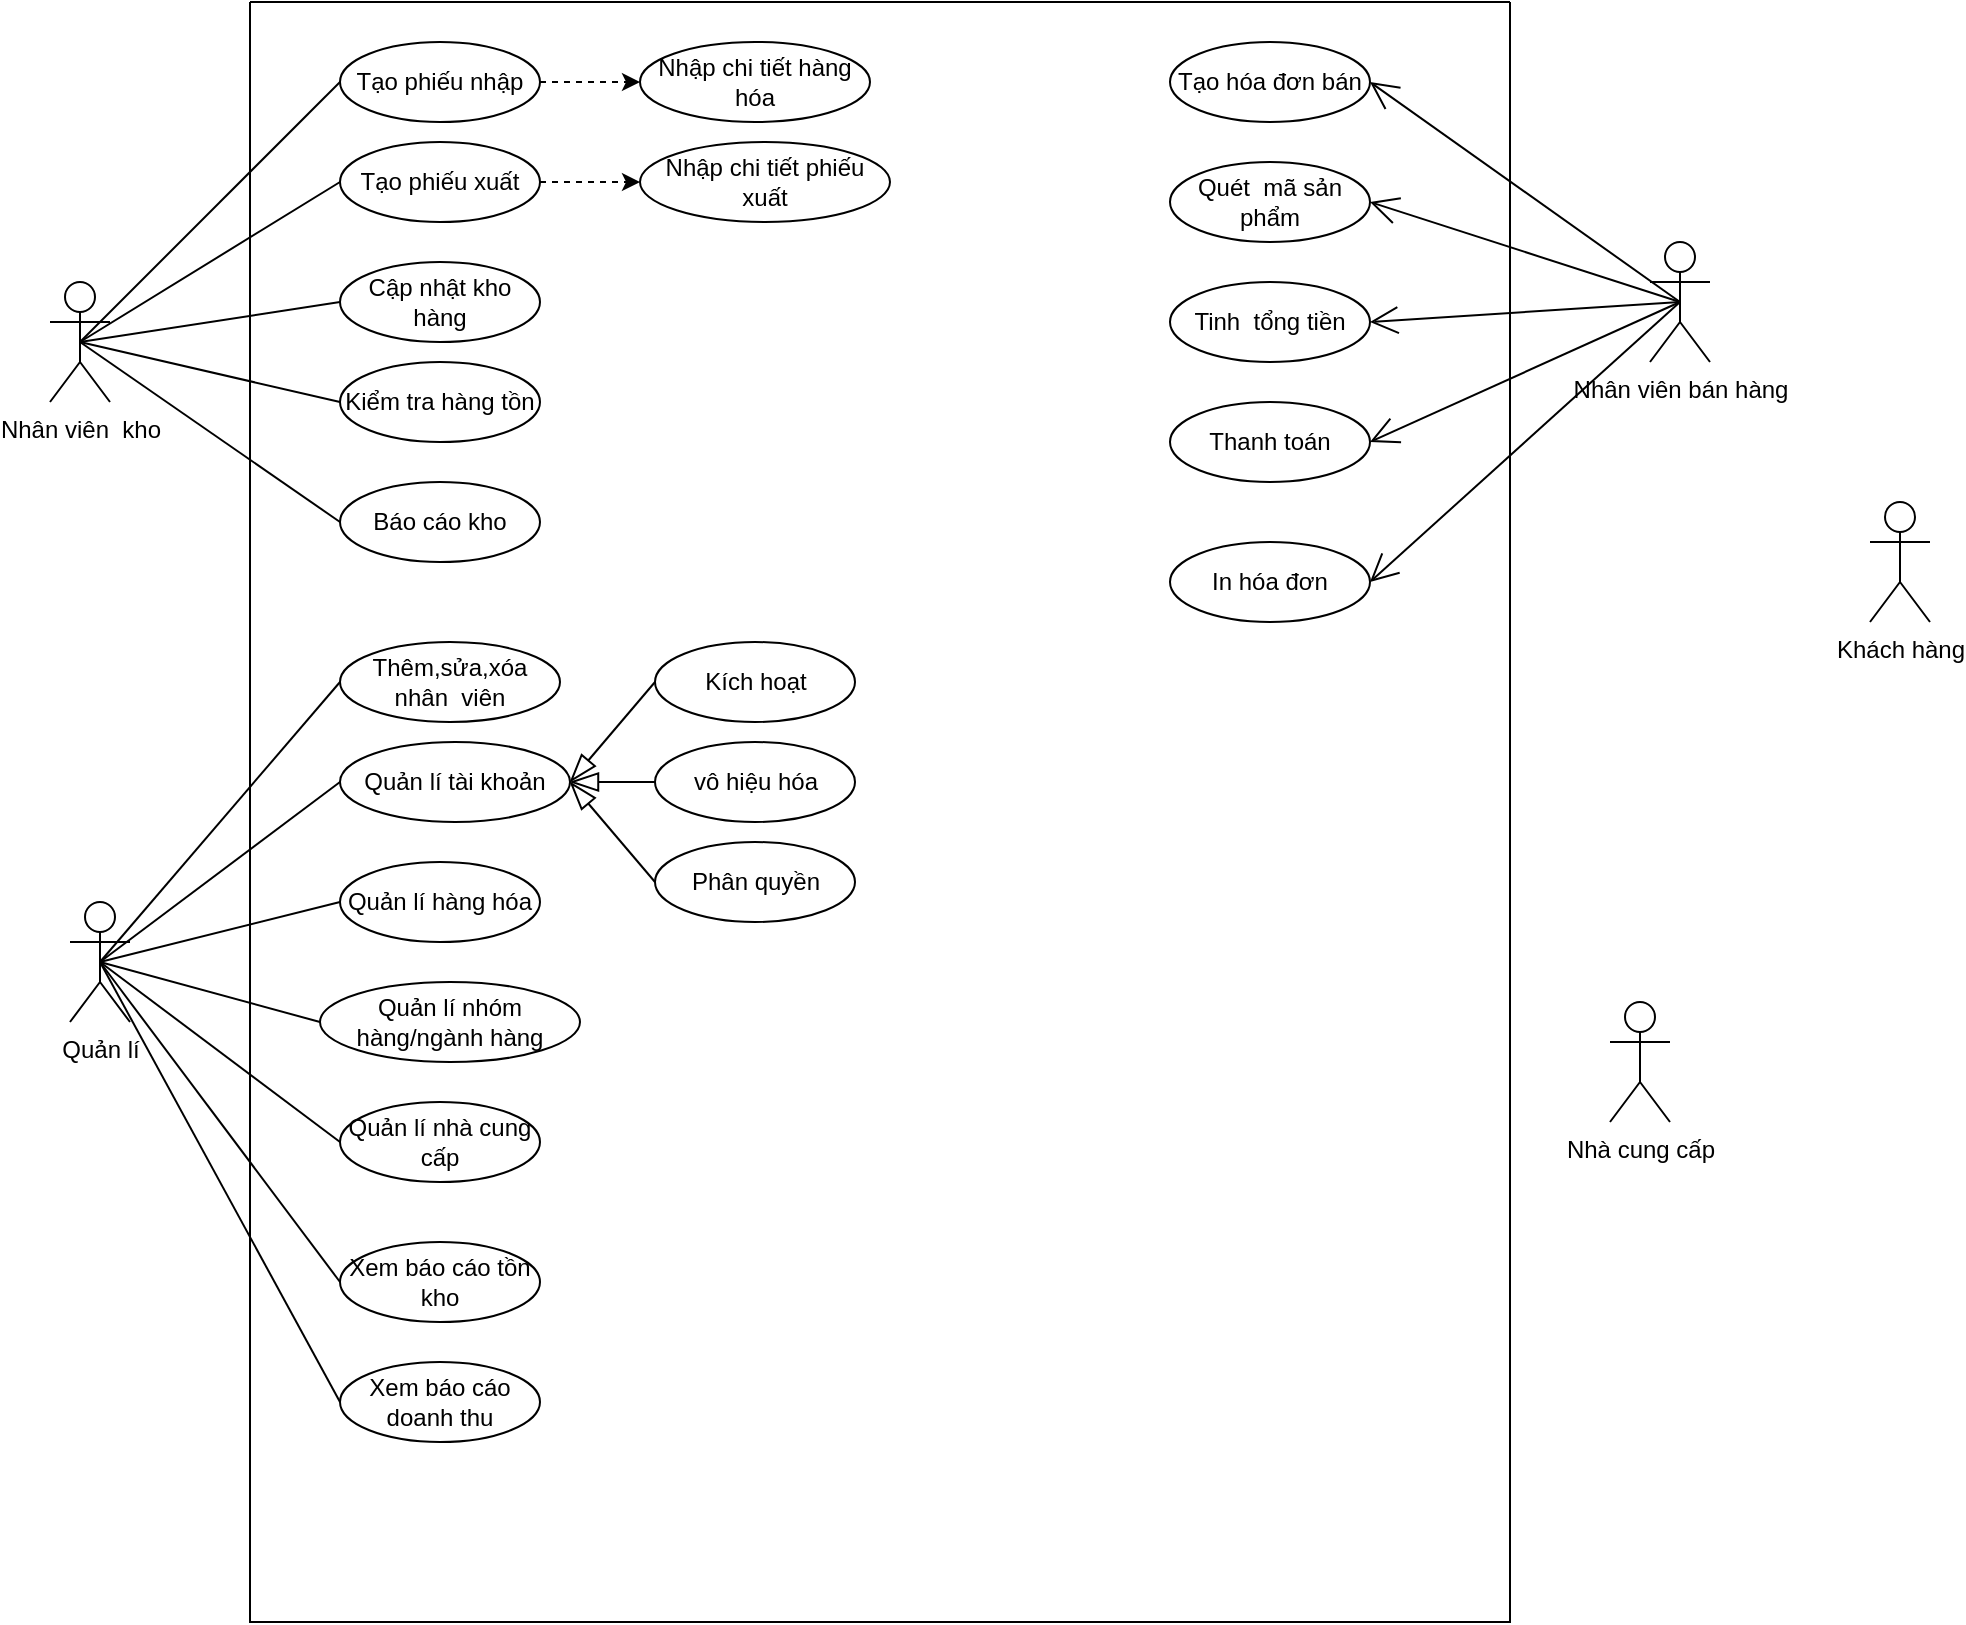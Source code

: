 <mxfile version="26.2.8">
  <diagram name="Page-1" id="aCjut0w4raxFcOA5TNpp">
    <mxGraphModel dx="949" dy="1760" grid="1" gridSize="10" guides="1" tooltips="1" connect="1" arrows="1" fold="1" page="1" pageScale="1" pageWidth="827" pageHeight="1169" math="0" shadow="0">
      <root>
        <mxCell id="0" />
        <mxCell id="1" parent="0" />
        <mxCell id="84PaPSI5aTJwHKwBoPMj-1" value="Nhân viên&amp;nbsp; kho" style="shape=umlActor;verticalLabelPosition=bottom;verticalAlign=top;html=1;outlineConnect=0;" vertex="1" parent="1">
          <mxGeometry x="180" y="-10" width="30" height="60" as="geometry" />
        </mxCell>
        <mxCell id="84PaPSI5aTJwHKwBoPMj-3" value="" style="swimlane;startSize=0;" vertex="1" parent="1">
          <mxGeometry x="280" y="-150" width="630" height="810" as="geometry" />
        </mxCell>
        <mxCell id="84PaPSI5aTJwHKwBoPMj-16" value="Cập nhật kho hàng" style="ellipse;whiteSpace=wrap;html=1;align=center;" vertex="1" parent="84PaPSI5aTJwHKwBoPMj-3">
          <mxGeometry x="45" y="130" width="100" height="40" as="geometry" />
        </mxCell>
        <mxCell id="84PaPSI5aTJwHKwBoPMj-28" style="edgeStyle=orthogonalEdgeStyle;rounded=0;orthogonalLoop=1;jettySize=auto;html=1;exitX=1;exitY=0.5;exitDx=0;exitDy=0;entryX=0;entryY=0.5;entryDx=0;entryDy=0;dashed=1;" edge="1" parent="84PaPSI5aTJwHKwBoPMj-3" source="84PaPSI5aTJwHKwBoPMj-17" target="84PaPSI5aTJwHKwBoPMj-18">
          <mxGeometry relative="1" as="geometry" />
        </mxCell>
        <mxCell id="84PaPSI5aTJwHKwBoPMj-17" value="Tạo phiếu nhập" style="ellipse;whiteSpace=wrap;html=1;align=center;" vertex="1" parent="84PaPSI5aTJwHKwBoPMj-3">
          <mxGeometry x="45" y="20" width="100" height="40" as="geometry" />
        </mxCell>
        <mxCell id="84PaPSI5aTJwHKwBoPMj-18" value="Nhập chi tiết hàng hóa" style="ellipse;whiteSpace=wrap;html=1;align=center;" vertex="1" parent="84PaPSI5aTJwHKwBoPMj-3">
          <mxGeometry x="195" y="20" width="115" height="40" as="geometry" />
        </mxCell>
        <mxCell id="84PaPSI5aTJwHKwBoPMj-30" style="edgeStyle=orthogonalEdgeStyle;rounded=0;orthogonalLoop=1;jettySize=auto;html=1;exitX=1;exitY=0.5;exitDx=0;exitDy=0;entryX=0;entryY=0.5;entryDx=0;entryDy=0;dashed=1;" edge="1" parent="84PaPSI5aTJwHKwBoPMj-3" source="84PaPSI5aTJwHKwBoPMj-19" target="84PaPSI5aTJwHKwBoPMj-20">
          <mxGeometry relative="1" as="geometry" />
        </mxCell>
        <mxCell id="84PaPSI5aTJwHKwBoPMj-19" value="Tạo phiếu xuất" style="ellipse;whiteSpace=wrap;html=1;align=center;" vertex="1" parent="84PaPSI5aTJwHKwBoPMj-3">
          <mxGeometry x="45" y="70" width="100" height="40" as="geometry" />
        </mxCell>
        <mxCell id="84PaPSI5aTJwHKwBoPMj-20" value="Nhập chi tiết phiếu xuất" style="ellipse;whiteSpace=wrap;html=1;align=center;" vertex="1" parent="84PaPSI5aTJwHKwBoPMj-3">
          <mxGeometry x="195" y="70" width="125" height="40" as="geometry" />
        </mxCell>
        <mxCell id="84PaPSI5aTJwHKwBoPMj-21" value="Kiểm tra hàng tồn" style="ellipse;whiteSpace=wrap;html=1;align=center;" vertex="1" parent="84PaPSI5aTJwHKwBoPMj-3">
          <mxGeometry x="45" y="180" width="100" height="40" as="geometry" />
        </mxCell>
        <mxCell id="84PaPSI5aTJwHKwBoPMj-22" value="Báo cáo kho" style="ellipse;whiteSpace=wrap;html=1;align=center;" vertex="1" parent="84PaPSI5aTJwHKwBoPMj-3">
          <mxGeometry x="45" y="240" width="100" height="40" as="geometry" />
        </mxCell>
        <mxCell id="84PaPSI5aTJwHKwBoPMj-33" value="Thêm,sửa,xóa nhân&amp;nbsp; viên" style="ellipse;whiteSpace=wrap;html=1;align=center;" vertex="1" parent="84PaPSI5aTJwHKwBoPMj-3">
          <mxGeometry x="45" y="320" width="110" height="40" as="geometry" />
        </mxCell>
        <mxCell id="84PaPSI5aTJwHKwBoPMj-36" value="Quản lí tài khoản" style="ellipse;whiteSpace=wrap;html=1;align=center;" vertex="1" parent="84PaPSI5aTJwHKwBoPMj-3">
          <mxGeometry x="45" y="370" width="115" height="40" as="geometry" />
        </mxCell>
        <mxCell id="84PaPSI5aTJwHKwBoPMj-37" value="Quản lí hàng hóa" style="ellipse;whiteSpace=wrap;html=1;align=center;" vertex="1" parent="84PaPSI5aTJwHKwBoPMj-3">
          <mxGeometry x="45" y="430" width="100" height="40" as="geometry" />
        </mxCell>
        <mxCell id="84PaPSI5aTJwHKwBoPMj-38" value="Quản lí nhóm hàng/ngành hàng" style="ellipse;whiteSpace=wrap;html=1;align=center;" vertex="1" parent="84PaPSI5aTJwHKwBoPMj-3">
          <mxGeometry x="35" y="490" width="130" height="40" as="geometry" />
        </mxCell>
        <mxCell id="84PaPSI5aTJwHKwBoPMj-39" value="Quản lí nhà cung cấp" style="ellipse;whiteSpace=wrap;html=1;align=center;" vertex="1" parent="84PaPSI5aTJwHKwBoPMj-3">
          <mxGeometry x="45" y="550" width="100" height="40" as="geometry" />
        </mxCell>
        <mxCell id="84PaPSI5aTJwHKwBoPMj-40" value="Xem báo cáo tồn kho" style="ellipse;whiteSpace=wrap;html=1;align=center;" vertex="1" parent="84PaPSI5aTJwHKwBoPMj-3">
          <mxGeometry x="45" y="620" width="100" height="40" as="geometry" />
        </mxCell>
        <mxCell id="84PaPSI5aTJwHKwBoPMj-48" value="Xem báo cáo doanh thu" style="ellipse;whiteSpace=wrap;html=1;align=center;" vertex="1" parent="84PaPSI5aTJwHKwBoPMj-3">
          <mxGeometry x="45" y="680" width="100" height="40" as="geometry" />
        </mxCell>
        <mxCell id="84PaPSI5aTJwHKwBoPMj-50" value="Kích hoạt" style="ellipse;whiteSpace=wrap;html=1;align=center;" vertex="1" parent="84PaPSI5aTJwHKwBoPMj-3">
          <mxGeometry x="202.5" y="320" width="100" height="40" as="geometry" />
        </mxCell>
        <mxCell id="84PaPSI5aTJwHKwBoPMj-51" value="vô hiệu hóa" style="ellipse;whiteSpace=wrap;html=1;align=center;" vertex="1" parent="84PaPSI5aTJwHKwBoPMj-3">
          <mxGeometry x="202.5" y="370" width="100" height="40" as="geometry" />
        </mxCell>
        <mxCell id="84PaPSI5aTJwHKwBoPMj-52" value="Phân quyền" style="ellipse;whiteSpace=wrap;html=1;align=center;" vertex="1" parent="84PaPSI5aTJwHKwBoPMj-3">
          <mxGeometry x="202.5" y="420" width="100" height="40" as="geometry" />
        </mxCell>
        <mxCell id="84PaPSI5aTJwHKwBoPMj-54" value="" style="endArrow=blockThin;endFill=0;endSize=12;html=1;rounded=0;exitX=0;exitY=0.5;exitDx=0;exitDy=0;entryX=1;entryY=0.5;entryDx=0;entryDy=0;" edge="1" parent="84PaPSI5aTJwHKwBoPMj-3" source="84PaPSI5aTJwHKwBoPMj-50" target="84PaPSI5aTJwHKwBoPMj-36">
          <mxGeometry width="160" relative="1" as="geometry">
            <mxPoint x="130" y="330" as="sourcePoint" />
            <mxPoint x="290" y="330" as="targetPoint" />
          </mxGeometry>
        </mxCell>
        <mxCell id="84PaPSI5aTJwHKwBoPMj-55" value="" style="endArrow=blockThin;endFill=0;endSize=12;html=1;rounded=0;exitX=0;exitY=0.5;exitDx=0;exitDy=0;entryX=1;entryY=0.5;entryDx=0;entryDy=0;" edge="1" parent="84PaPSI5aTJwHKwBoPMj-3" source="84PaPSI5aTJwHKwBoPMj-51" target="84PaPSI5aTJwHKwBoPMj-36">
          <mxGeometry width="160" relative="1" as="geometry">
            <mxPoint x="130" y="330" as="sourcePoint" />
            <mxPoint x="290" y="330" as="targetPoint" />
          </mxGeometry>
        </mxCell>
        <mxCell id="84PaPSI5aTJwHKwBoPMj-56" value="" style="endArrow=blockThin;endFill=0;endSize=12;html=1;rounded=0;exitX=0;exitY=0.5;exitDx=0;exitDy=0;entryX=1;entryY=0.5;entryDx=0;entryDy=0;" edge="1" parent="84PaPSI5aTJwHKwBoPMj-3" source="84PaPSI5aTJwHKwBoPMj-52" target="84PaPSI5aTJwHKwBoPMj-36">
          <mxGeometry width="160" relative="1" as="geometry">
            <mxPoint x="130" y="330" as="sourcePoint" />
            <mxPoint x="290" y="330" as="targetPoint" />
          </mxGeometry>
        </mxCell>
        <mxCell id="84PaPSI5aTJwHKwBoPMj-57" value="Tạo hóa đơn bán" style="ellipse;whiteSpace=wrap;html=1;align=center;" vertex="1" parent="84PaPSI5aTJwHKwBoPMj-3">
          <mxGeometry x="460" y="20" width="100" height="40" as="geometry" />
        </mxCell>
        <mxCell id="84PaPSI5aTJwHKwBoPMj-58" value="Quét&amp;nbsp; mã sản phẩm" style="ellipse;whiteSpace=wrap;html=1;align=center;" vertex="1" parent="84PaPSI5aTJwHKwBoPMj-3">
          <mxGeometry x="460" y="80" width="100" height="40" as="geometry" />
        </mxCell>
        <mxCell id="84PaPSI5aTJwHKwBoPMj-59" value="Tinh&amp;nbsp; tổng tiền" style="ellipse;whiteSpace=wrap;html=1;align=center;" vertex="1" parent="84PaPSI5aTJwHKwBoPMj-3">
          <mxGeometry x="460" y="140" width="100" height="40" as="geometry" />
        </mxCell>
        <mxCell id="84PaPSI5aTJwHKwBoPMj-60" value="Thanh toán" style="ellipse;whiteSpace=wrap;html=1;align=center;" vertex="1" parent="84PaPSI5aTJwHKwBoPMj-3">
          <mxGeometry x="460" y="200" width="100" height="40" as="geometry" />
        </mxCell>
        <mxCell id="84PaPSI5aTJwHKwBoPMj-61" value="In hóa đơn" style="ellipse;whiteSpace=wrap;html=1;align=center;" vertex="1" parent="84PaPSI5aTJwHKwBoPMj-3">
          <mxGeometry x="460" y="270" width="100" height="40" as="geometry" />
        </mxCell>
        <mxCell id="84PaPSI5aTJwHKwBoPMj-6" value="Nhân viên bán hàng" style="shape=umlActor;verticalLabelPosition=bottom;verticalAlign=top;html=1;outlineConnect=0;" vertex="1" parent="1">
          <mxGeometry x="980" y="-30" width="30" height="60" as="geometry" />
        </mxCell>
        <mxCell id="84PaPSI5aTJwHKwBoPMj-7" value="Quản lí" style="shape=umlActor;verticalLabelPosition=bottom;verticalAlign=top;html=1;outlineConnect=0;" vertex="1" parent="1">
          <mxGeometry x="190" y="300" width="30" height="60" as="geometry" />
        </mxCell>
        <mxCell id="84PaPSI5aTJwHKwBoPMj-8" value="Nhà cung cấp" style="shape=umlActor;verticalLabelPosition=bottom;verticalAlign=top;html=1;outlineConnect=0;" vertex="1" parent="1">
          <mxGeometry x="960" y="350" width="30" height="60" as="geometry" />
        </mxCell>
        <mxCell id="84PaPSI5aTJwHKwBoPMj-9" value="Khách hàng" style="shape=umlActor;verticalLabelPosition=bottom;verticalAlign=top;html=1;outlineConnect=0;" vertex="1" parent="1">
          <mxGeometry x="1090" y="100" width="30" height="60" as="geometry" />
        </mxCell>
        <mxCell id="84PaPSI5aTJwHKwBoPMj-24" value="" style="endArrow=none;endFill=1;endSize=12;html=1;rounded=0;exitX=0.5;exitY=0.5;exitDx=0;exitDy=0;exitPerimeter=0;entryX=0;entryY=0.5;entryDx=0;entryDy=0;startFill=0;" edge="1" parent="1" source="84PaPSI5aTJwHKwBoPMj-1" target="84PaPSI5aTJwHKwBoPMj-17">
          <mxGeometry width="160" relative="1" as="geometry">
            <mxPoint x="410" y="60" as="sourcePoint" />
            <mxPoint x="570" y="60" as="targetPoint" />
          </mxGeometry>
        </mxCell>
        <mxCell id="84PaPSI5aTJwHKwBoPMj-25" value="" style="endArrow=none;endFill=1;endSize=12;html=1;rounded=0;exitX=0.5;exitY=0.5;exitDx=0;exitDy=0;exitPerimeter=0;entryX=0;entryY=0.5;entryDx=0;entryDy=0;startFill=0;" edge="1" parent="1" source="84PaPSI5aTJwHKwBoPMj-1" target="84PaPSI5aTJwHKwBoPMj-19">
          <mxGeometry width="160" relative="1" as="geometry">
            <mxPoint x="410" y="60" as="sourcePoint" />
            <mxPoint x="570" y="60" as="targetPoint" />
          </mxGeometry>
        </mxCell>
        <mxCell id="84PaPSI5aTJwHKwBoPMj-26" value="" style="endArrow=none;endFill=1;endSize=12;html=1;rounded=0;exitX=0.5;exitY=0.5;exitDx=0;exitDy=0;exitPerimeter=0;entryX=0;entryY=0.5;entryDx=0;entryDy=0;startFill=0;" edge="1" parent="1" source="84PaPSI5aTJwHKwBoPMj-1" target="84PaPSI5aTJwHKwBoPMj-16">
          <mxGeometry width="160" relative="1" as="geometry">
            <mxPoint x="410" y="60" as="sourcePoint" />
            <mxPoint x="570" y="60" as="targetPoint" />
          </mxGeometry>
        </mxCell>
        <mxCell id="84PaPSI5aTJwHKwBoPMj-27" value="" style="endArrow=none;endFill=1;endSize=12;html=1;rounded=0;exitX=0.5;exitY=0.5;exitDx=0;exitDy=0;exitPerimeter=0;entryX=0;entryY=0.5;entryDx=0;entryDy=0;startFill=0;" edge="1" parent="1" source="84PaPSI5aTJwHKwBoPMj-1" target="84PaPSI5aTJwHKwBoPMj-21">
          <mxGeometry width="160" relative="1" as="geometry">
            <mxPoint x="410" y="60" as="sourcePoint" />
            <mxPoint x="570" y="60" as="targetPoint" />
          </mxGeometry>
        </mxCell>
        <mxCell id="84PaPSI5aTJwHKwBoPMj-32" value="" style="endArrow=none;endFill=1;endSize=12;html=1;rounded=0;exitX=0.5;exitY=0.5;exitDx=0;exitDy=0;exitPerimeter=0;entryX=0;entryY=0.5;entryDx=0;entryDy=0;startFill=0;" edge="1" parent="1" source="84PaPSI5aTJwHKwBoPMj-1" target="84PaPSI5aTJwHKwBoPMj-22">
          <mxGeometry width="160" relative="1" as="geometry">
            <mxPoint x="420" y="-20" as="sourcePoint" />
            <mxPoint x="580" y="-20" as="targetPoint" />
          </mxGeometry>
        </mxCell>
        <mxCell id="84PaPSI5aTJwHKwBoPMj-41" value="" style="endArrow=none;endFill=1;endSize=12;html=1;rounded=0;exitX=0.5;exitY=0.5;exitDx=0;exitDy=0;exitPerimeter=0;entryX=0;entryY=0.5;entryDx=0;entryDy=0;startFill=0;" edge="1" parent="1" source="84PaPSI5aTJwHKwBoPMj-7" target="84PaPSI5aTJwHKwBoPMj-33">
          <mxGeometry width="160" relative="1" as="geometry">
            <mxPoint x="420" y="410" as="sourcePoint" />
            <mxPoint x="580" y="410" as="targetPoint" />
          </mxGeometry>
        </mxCell>
        <mxCell id="84PaPSI5aTJwHKwBoPMj-42" value="" style="endArrow=none;endFill=1;endSize=12;html=1;rounded=0;exitX=0.5;exitY=0.5;exitDx=0;exitDy=0;exitPerimeter=0;entryX=0;entryY=0.5;entryDx=0;entryDy=0;startFill=0;" edge="1" parent="1" source="84PaPSI5aTJwHKwBoPMj-7" target="84PaPSI5aTJwHKwBoPMj-36">
          <mxGeometry width="160" relative="1" as="geometry">
            <mxPoint x="420" y="410" as="sourcePoint" />
            <mxPoint x="580" y="410" as="targetPoint" />
          </mxGeometry>
        </mxCell>
        <mxCell id="84PaPSI5aTJwHKwBoPMj-43" value="" style="endArrow=none;endFill=1;endSize=12;html=1;rounded=0;exitX=0.5;exitY=0.5;exitDx=0;exitDy=0;exitPerimeter=0;entryX=0;entryY=0.5;entryDx=0;entryDy=0;startFill=0;" edge="1" parent="1" source="84PaPSI5aTJwHKwBoPMj-7" target="84PaPSI5aTJwHKwBoPMj-37">
          <mxGeometry width="160" relative="1" as="geometry">
            <mxPoint x="420" y="410" as="sourcePoint" />
            <mxPoint x="580" y="410" as="targetPoint" />
          </mxGeometry>
        </mxCell>
        <mxCell id="84PaPSI5aTJwHKwBoPMj-44" value="" style="endArrow=none;endFill=1;endSize=12;html=1;rounded=0;exitX=0.5;exitY=0.5;exitDx=0;exitDy=0;exitPerimeter=0;entryX=0;entryY=0.5;entryDx=0;entryDy=0;startFill=0;" edge="1" parent="1" source="84PaPSI5aTJwHKwBoPMj-7" target="84PaPSI5aTJwHKwBoPMj-38">
          <mxGeometry width="160" relative="1" as="geometry">
            <mxPoint x="420" y="410" as="sourcePoint" />
            <mxPoint x="580" y="410" as="targetPoint" />
          </mxGeometry>
        </mxCell>
        <mxCell id="84PaPSI5aTJwHKwBoPMj-45" value="" style="endArrow=none;endFill=1;endSize=12;html=1;rounded=0;exitX=0.5;exitY=0.5;exitDx=0;exitDy=0;exitPerimeter=0;entryX=0;entryY=0.5;entryDx=0;entryDy=0;startFill=0;" edge="1" parent="1" source="84PaPSI5aTJwHKwBoPMj-7" target="84PaPSI5aTJwHKwBoPMj-39">
          <mxGeometry width="160" relative="1" as="geometry">
            <mxPoint x="420" y="410" as="sourcePoint" />
            <mxPoint x="580" y="410" as="targetPoint" />
          </mxGeometry>
        </mxCell>
        <mxCell id="84PaPSI5aTJwHKwBoPMj-46" value="" style="endArrow=none;endFill=1;endSize=12;html=1;rounded=0;exitX=0.5;exitY=0.5;exitDx=0;exitDy=0;exitPerimeter=0;entryX=0;entryY=0.5;entryDx=0;entryDy=0;startFill=0;" edge="1" parent="1" source="84PaPSI5aTJwHKwBoPMj-7" target="84PaPSI5aTJwHKwBoPMj-40">
          <mxGeometry width="160" relative="1" as="geometry">
            <mxPoint x="420" y="410" as="sourcePoint" />
            <mxPoint x="580" y="410" as="targetPoint" />
          </mxGeometry>
        </mxCell>
        <mxCell id="84PaPSI5aTJwHKwBoPMj-49" value="" style="endArrow=none;endFill=1;endSize=12;html=1;rounded=0;exitX=0.5;exitY=0.5;exitDx=0;exitDy=0;exitPerimeter=0;entryX=0;entryY=0.5;entryDx=0;entryDy=0;startFill=0;" edge="1" parent="1" source="84PaPSI5aTJwHKwBoPMj-7" target="84PaPSI5aTJwHKwBoPMj-48">
          <mxGeometry width="160" relative="1" as="geometry">
            <mxPoint x="420" y="410" as="sourcePoint" />
            <mxPoint x="580" y="410" as="targetPoint" />
          </mxGeometry>
        </mxCell>
        <mxCell id="84PaPSI5aTJwHKwBoPMj-62" value="" style="endArrow=open;endFill=1;endSize=12;html=1;rounded=0;exitX=0.5;exitY=0.5;exitDx=0;exitDy=0;exitPerimeter=0;entryX=1;entryY=0.5;entryDx=0;entryDy=0;" edge="1" parent="1" source="84PaPSI5aTJwHKwBoPMj-6" target="84PaPSI5aTJwHKwBoPMj-57">
          <mxGeometry width="160" relative="1" as="geometry">
            <mxPoint x="600" y="170" as="sourcePoint" />
            <mxPoint x="760" y="170" as="targetPoint" />
          </mxGeometry>
        </mxCell>
        <mxCell id="84PaPSI5aTJwHKwBoPMj-63" value="" style="endArrow=open;endFill=1;endSize=12;html=1;rounded=0;exitX=0.5;exitY=0.5;exitDx=0;exitDy=0;exitPerimeter=0;entryX=1;entryY=0.5;entryDx=0;entryDy=0;" edge="1" parent="1" source="84PaPSI5aTJwHKwBoPMj-6" target="84PaPSI5aTJwHKwBoPMj-58">
          <mxGeometry width="160" relative="1" as="geometry">
            <mxPoint x="600" y="170" as="sourcePoint" />
            <mxPoint x="760" y="170" as="targetPoint" />
          </mxGeometry>
        </mxCell>
        <mxCell id="84PaPSI5aTJwHKwBoPMj-64" value="" style="endArrow=open;endFill=1;endSize=12;html=1;rounded=0;exitX=0.5;exitY=0.5;exitDx=0;exitDy=0;exitPerimeter=0;entryX=1;entryY=0.5;entryDx=0;entryDy=0;" edge="1" parent="1" source="84PaPSI5aTJwHKwBoPMj-6" target="84PaPSI5aTJwHKwBoPMj-59">
          <mxGeometry width="160" relative="1" as="geometry">
            <mxPoint x="600" y="170" as="sourcePoint" />
            <mxPoint x="760" y="170" as="targetPoint" />
          </mxGeometry>
        </mxCell>
        <mxCell id="84PaPSI5aTJwHKwBoPMj-65" value="" style="endArrow=open;endFill=1;endSize=12;html=1;rounded=0;exitX=0.5;exitY=0.5;exitDx=0;exitDy=0;exitPerimeter=0;entryX=1;entryY=0.5;entryDx=0;entryDy=0;" edge="1" parent="1" source="84PaPSI5aTJwHKwBoPMj-6" target="84PaPSI5aTJwHKwBoPMj-60">
          <mxGeometry width="160" relative="1" as="geometry">
            <mxPoint x="600" y="170" as="sourcePoint" />
            <mxPoint x="760" y="170" as="targetPoint" />
          </mxGeometry>
        </mxCell>
        <mxCell id="84PaPSI5aTJwHKwBoPMj-66" value="" style="endArrow=open;endFill=1;endSize=12;html=1;rounded=0;exitX=0.5;exitY=0.5;exitDx=0;exitDy=0;exitPerimeter=0;entryX=1;entryY=0.5;entryDx=0;entryDy=0;" edge="1" parent="1" source="84PaPSI5aTJwHKwBoPMj-6" target="84PaPSI5aTJwHKwBoPMj-61">
          <mxGeometry width="160" relative="1" as="geometry">
            <mxPoint x="600" y="170" as="sourcePoint" />
            <mxPoint x="760" y="170" as="targetPoint" />
          </mxGeometry>
        </mxCell>
      </root>
    </mxGraphModel>
  </diagram>
</mxfile>
